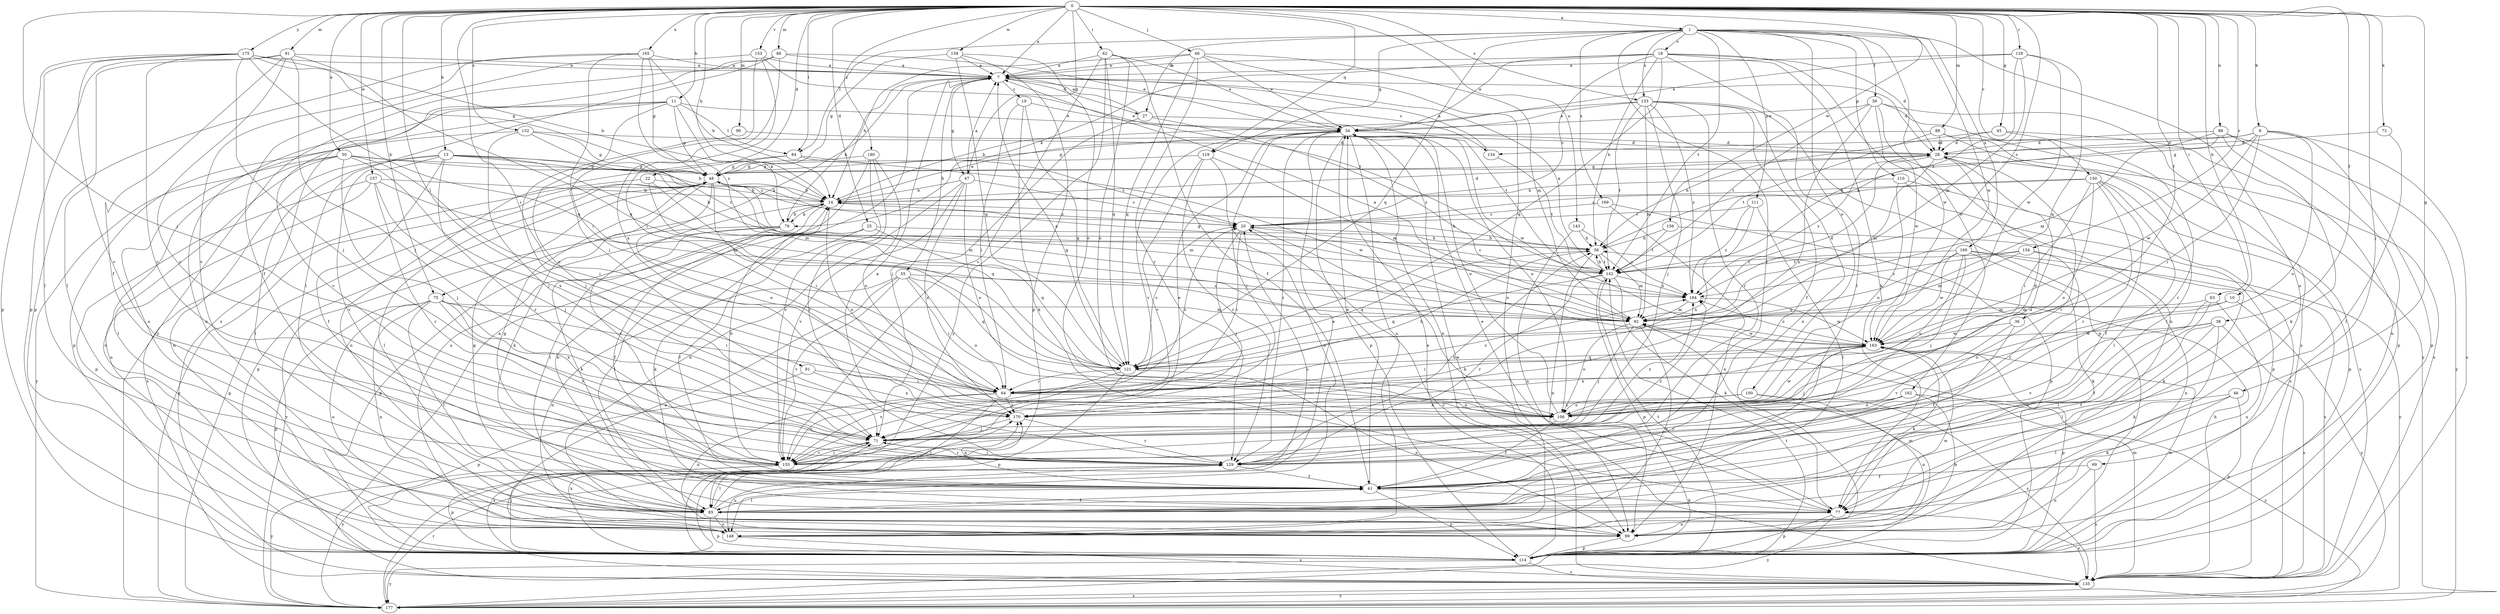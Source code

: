 strict digraph  {
0;
1;
7;
8;
10;
11;
13;
14;
18;
19;
20;
22;
25;
27;
28;
30;
34;
36;
38;
39;
41;
45;
46;
47;
48;
55;
56;
62;
63;
64;
66;
69;
71;
72;
75;
76;
77;
81;
84;
85;
86;
88;
90;
91;
92;
98;
99;
100;
106;
110;
111;
114;
119;
121;
128;
129;
132;
133;
134;
135;
142;
143;
148;
150;
153;
154;
155;
156;
157;
158;
162;
163;
165;
166;
169;
170;
175;
177;
180;
184;
0 -> 1  [label=a];
0 -> 7  [label=a];
0 -> 8  [label=b];
0 -> 10  [label=b];
0 -> 11  [label=b];
0 -> 13  [label=b];
0 -> 14  [label=b];
0 -> 22  [label=d];
0 -> 25  [label=d];
0 -> 30  [label=e];
0 -> 36  [label=f];
0 -> 38  [label=f];
0 -> 45  [label=g];
0 -> 46  [label=g];
0 -> 47  [label=g];
0 -> 62  [label=i];
0 -> 63  [label=i];
0 -> 64  [label=i];
0 -> 66  [label=j];
0 -> 69  [label=j];
0 -> 71  [label=j];
0 -> 72  [label=k];
0 -> 75  [label=k];
0 -> 81  [label=l];
0 -> 84  [label=l];
0 -> 86  [label=m];
0 -> 88  [label=m];
0 -> 90  [label=m];
0 -> 91  [label=m];
0 -> 98  [label=n];
0 -> 119  [label=q];
0 -> 128  [label=r];
0 -> 132  [label=s];
0 -> 133  [label=s];
0 -> 143  [label=u];
0 -> 150  [label=v];
0 -> 153  [label=v];
0 -> 154  [label=v];
0 -> 156  [label=w];
0 -> 157  [label=w];
0 -> 158  [label=w];
0 -> 165  [label=x];
0 -> 175  [label=y];
0 -> 180  [label=z];
0 -> 184  [label=z];
1 -> 18  [label=c];
1 -> 27  [label=d];
1 -> 39  [label=f];
1 -> 41  [label=f];
1 -> 84  [label=l];
1 -> 100  [label=o];
1 -> 110  [label=p];
1 -> 111  [label=p];
1 -> 119  [label=q];
1 -> 121  [label=q];
1 -> 133  [label=s];
1 -> 142  [label=t];
1 -> 148  [label=u];
1 -> 162  [label=w];
1 -> 163  [label=w];
1 -> 166  [label=x];
1 -> 169  [label=x];
7 -> 19  [label=c];
7 -> 27  [label=d];
7 -> 28  [label=d];
7 -> 47  [label=g];
7 -> 55  [label=h];
7 -> 75  [label=k];
7 -> 76  [label=k];
7 -> 134  [label=s];
8 -> 28  [label=d];
8 -> 48  [label=g];
8 -> 64  [label=i];
8 -> 106  [label=o];
8 -> 114  [label=p];
8 -> 134  [label=s];
8 -> 135  [label=s];
8 -> 163  [label=w];
10 -> 92  [label=m];
10 -> 106  [label=o];
10 -> 177  [label=y];
11 -> 34  [label=e];
11 -> 48  [label=g];
11 -> 76  [label=k];
11 -> 84  [label=l];
11 -> 99  [label=n];
11 -> 106  [label=o];
11 -> 148  [label=u];
11 -> 155  [label=v];
13 -> 20  [label=c];
13 -> 41  [label=f];
13 -> 48  [label=g];
13 -> 56  [label=h];
13 -> 85  [label=l];
13 -> 92  [label=m];
13 -> 99  [label=n];
13 -> 129  [label=r];
13 -> 155  [label=v];
14 -> 20  [label=c];
14 -> 28  [label=d];
14 -> 34  [label=e];
14 -> 76  [label=k];
14 -> 85  [label=l];
14 -> 106  [label=o];
14 -> 155  [label=v];
18 -> 7  [label=a];
18 -> 20  [label=c];
18 -> 28  [label=d];
18 -> 34  [label=e];
18 -> 56  [label=h];
18 -> 76  [label=k];
18 -> 77  [label=k];
18 -> 85  [label=l];
18 -> 121  [label=q];
18 -> 163  [label=w];
19 -> 34  [label=e];
19 -> 64  [label=i];
19 -> 77  [label=k];
19 -> 121  [label=q];
20 -> 56  [label=h];
20 -> 64  [label=i];
20 -> 71  [label=j];
20 -> 77  [label=k];
22 -> 14  [label=b];
22 -> 92  [label=m];
22 -> 121  [label=q];
22 -> 135  [label=s];
25 -> 41  [label=f];
25 -> 56  [label=h];
25 -> 77  [label=k];
25 -> 85  [label=l];
25 -> 121  [label=q];
27 -> 7  [label=a];
27 -> 71  [label=j];
27 -> 142  [label=t];
27 -> 184  [label=z];
28 -> 48  [label=g];
28 -> 92  [label=m];
28 -> 129  [label=r];
28 -> 135  [label=s];
28 -> 184  [label=z];
30 -> 14  [label=b];
30 -> 48  [label=g];
30 -> 64  [label=i];
30 -> 71  [label=j];
30 -> 85  [label=l];
30 -> 99  [label=n];
30 -> 170  [label=x];
30 -> 177  [label=y];
34 -> 28  [label=d];
34 -> 71  [label=j];
34 -> 99  [label=n];
34 -> 106  [label=o];
34 -> 114  [label=p];
34 -> 129  [label=r];
34 -> 148  [label=u];
34 -> 155  [label=v];
34 -> 163  [label=w];
36 -> 41  [label=f];
36 -> 155  [label=v];
36 -> 163  [label=w];
38 -> 41  [label=f];
38 -> 77  [label=k];
38 -> 85  [label=l];
38 -> 135  [label=s];
38 -> 155  [label=v];
38 -> 163  [label=w];
39 -> 34  [label=e];
39 -> 99  [label=n];
39 -> 135  [label=s];
39 -> 142  [label=t];
39 -> 163  [label=w];
39 -> 170  [label=x];
39 -> 177  [label=y];
41 -> 34  [label=e];
41 -> 48  [label=g];
41 -> 77  [label=k];
41 -> 85  [label=l];
41 -> 114  [label=p];
41 -> 170  [label=x];
45 -> 28  [label=d];
45 -> 56  [label=h];
45 -> 114  [label=p];
45 -> 129  [label=r];
46 -> 77  [label=k];
46 -> 85  [label=l];
46 -> 106  [label=o];
46 -> 114  [label=p];
47 -> 7  [label=a];
47 -> 14  [label=b];
47 -> 20  [label=c];
47 -> 99  [label=n];
47 -> 106  [label=o];
47 -> 155  [label=v];
47 -> 170  [label=x];
48 -> 14  [label=b];
48 -> 64  [label=i];
48 -> 77  [label=k];
48 -> 85  [label=l];
48 -> 92  [label=m];
48 -> 106  [label=o];
48 -> 114  [label=p];
48 -> 177  [label=y];
55 -> 64  [label=i];
55 -> 99  [label=n];
55 -> 106  [label=o];
55 -> 121  [label=q];
55 -> 148  [label=u];
55 -> 155  [label=v];
55 -> 184  [label=z];
56 -> 14  [label=b];
56 -> 92  [label=m];
56 -> 99  [label=n];
56 -> 121  [label=q];
56 -> 142  [label=t];
62 -> 7  [label=a];
62 -> 34  [label=e];
62 -> 41  [label=f];
62 -> 106  [label=o];
62 -> 121  [label=q];
62 -> 155  [label=v];
62 -> 177  [label=y];
63 -> 41  [label=f];
63 -> 85  [label=l];
63 -> 92  [label=m];
63 -> 148  [label=u];
64 -> 20  [label=c];
64 -> 56  [label=h];
64 -> 85  [label=l];
64 -> 99  [label=n];
64 -> 106  [label=o];
64 -> 155  [label=v];
64 -> 170  [label=x];
64 -> 184  [label=z];
66 -> 7  [label=a];
66 -> 14  [label=b];
66 -> 34  [label=e];
66 -> 92  [label=m];
66 -> 121  [label=q];
66 -> 129  [label=r];
66 -> 148  [label=u];
69 -> 41  [label=f];
69 -> 99  [label=n];
69 -> 135  [label=s];
71 -> 129  [label=r];
71 -> 155  [label=v];
71 -> 177  [label=y];
71 -> 184  [label=z];
72 -> 28  [label=d];
72 -> 85  [label=l];
75 -> 64  [label=i];
75 -> 85  [label=l];
75 -> 92  [label=m];
75 -> 99  [label=n];
75 -> 114  [label=p];
75 -> 148  [label=u];
75 -> 155  [label=v];
75 -> 170  [label=x];
76 -> 14  [label=b];
76 -> 41  [label=f];
76 -> 77  [label=k];
76 -> 114  [label=p];
76 -> 177  [label=y];
77 -> 34  [label=e];
77 -> 99  [label=n];
77 -> 114  [label=p];
77 -> 135  [label=s];
77 -> 177  [label=y];
81 -> 64  [label=i];
81 -> 114  [label=p];
81 -> 170  [label=x];
84 -> 20  [label=c];
84 -> 48  [label=g];
84 -> 99  [label=n];
84 -> 163  [label=w];
85 -> 14  [label=b];
85 -> 20  [label=c];
85 -> 34  [label=e];
85 -> 41  [label=f];
85 -> 48  [label=g];
85 -> 114  [label=p];
85 -> 148  [label=u];
86 -> 7  [label=a];
86 -> 34  [label=e];
86 -> 85  [label=l];
86 -> 135  [label=s];
86 -> 170  [label=x];
86 -> 177  [label=y];
88 -> 28  [label=d];
88 -> 48  [label=g];
88 -> 85  [label=l];
88 -> 135  [label=s];
88 -> 142  [label=t];
90 -> 28  [label=d];
90 -> 71  [label=j];
91 -> 7  [label=a];
91 -> 41  [label=f];
91 -> 71  [label=j];
91 -> 85  [label=l];
91 -> 114  [label=p];
91 -> 121  [label=q];
91 -> 129  [label=r];
92 -> 7  [label=a];
92 -> 28  [label=d];
92 -> 48  [label=g];
92 -> 71  [label=j];
92 -> 106  [label=o];
92 -> 148  [label=u];
92 -> 163  [label=w];
98 -> 28  [label=d];
98 -> 56  [label=h];
98 -> 77  [label=k];
98 -> 92  [label=m];
98 -> 99  [label=n];
98 -> 177  [label=y];
99 -> 114  [label=p];
100 -> 99  [label=n];
100 -> 106  [label=o];
100 -> 135  [label=s];
100 -> 170  [label=x];
106 -> 28  [label=d];
106 -> 34  [label=e];
106 -> 41  [label=f];
106 -> 163  [label=w];
110 -> 14  [label=b];
110 -> 106  [label=o];
110 -> 114  [label=p];
110 -> 135  [label=s];
111 -> 20  [label=c];
111 -> 85  [label=l];
111 -> 170  [label=x];
111 -> 184  [label=z];
114 -> 34  [label=e];
114 -> 71  [label=j];
114 -> 92  [label=m];
114 -> 135  [label=s];
114 -> 142  [label=t];
114 -> 163  [label=w];
114 -> 170  [label=x];
114 -> 177  [label=y];
119 -> 48  [label=g];
119 -> 92  [label=m];
119 -> 129  [label=r];
119 -> 148  [label=u];
119 -> 155  [label=v];
121 -> 7  [label=a];
121 -> 20  [label=c];
121 -> 64  [label=i];
121 -> 99  [label=n];
121 -> 114  [label=p];
121 -> 155  [label=v];
128 -> 7  [label=a];
128 -> 34  [label=e];
128 -> 92  [label=m];
128 -> 121  [label=q];
128 -> 142  [label=t];
128 -> 163  [label=w];
129 -> 7  [label=a];
129 -> 41  [label=f];
129 -> 56  [label=h];
129 -> 71  [label=j];
129 -> 85  [label=l];
129 -> 148  [label=u];
132 -> 28  [label=d];
132 -> 48  [label=g];
132 -> 71  [label=j];
132 -> 114  [label=p];
132 -> 142  [label=t];
133 -> 14  [label=b];
133 -> 34  [label=e];
133 -> 41  [label=f];
133 -> 71  [label=j];
133 -> 92  [label=m];
133 -> 99  [label=n];
133 -> 114  [label=p];
133 -> 129  [label=r];
133 -> 142  [label=t];
133 -> 184  [label=z];
134 -> 7  [label=a];
134 -> 142  [label=t];
135 -> 7  [label=a];
135 -> 20  [label=c];
135 -> 34  [label=e];
135 -> 56  [label=h];
135 -> 92  [label=m];
135 -> 170  [label=x];
135 -> 177  [label=y];
142 -> 7  [label=a];
142 -> 20  [label=c];
142 -> 48  [label=g];
142 -> 56  [label=h];
142 -> 77  [label=k];
142 -> 114  [label=p];
142 -> 121  [label=q];
142 -> 129  [label=r];
142 -> 184  [label=z];
143 -> 56  [label=h];
143 -> 99  [label=n];
143 -> 184  [label=z];
148 -> 135  [label=s];
148 -> 163  [label=w];
150 -> 14  [label=b];
150 -> 20  [label=c];
150 -> 41  [label=f];
150 -> 64  [label=i];
150 -> 85  [label=l];
150 -> 106  [label=o];
150 -> 114  [label=p];
150 -> 129  [label=r];
153 -> 7  [label=a];
153 -> 41  [label=f];
153 -> 64  [label=i];
153 -> 71  [label=j];
153 -> 142  [label=t];
154 -> 77  [label=k];
154 -> 92  [label=m];
154 -> 129  [label=r];
154 -> 142  [label=t];
154 -> 184  [label=z];
155 -> 14  [label=b];
155 -> 28  [label=d];
155 -> 34  [label=e];
155 -> 71  [label=j];
155 -> 114  [label=p];
155 -> 177  [label=y];
155 -> 184  [label=z];
156 -> 56  [label=h];
156 -> 142  [label=t];
156 -> 177  [label=y];
157 -> 14  [label=b];
157 -> 71  [label=j];
157 -> 92  [label=m];
157 -> 114  [label=p];
157 -> 129  [label=r];
157 -> 148  [label=u];
158 -> 7  [label=a];
158 -> 48  [label=g];
158 -> 106  [label=o];
158 -> 114  [label=p];
158 -> 121  [label=q];
162 -> 99  [label=n];
162 -> 106  [label=o];
162 -> 129  [label=r];
162 -> 170  [label=x];
162 -> 177  [label=y];
163 -> 64  [label=i];
163 -> 71  [label=j];
163 -> 77  [label=k];
163 -> 114  [label=p];
163 -> 121  [label=q];
163 -> 170  [label=x];
163 -> 184  [label=z];
165 -> 7  [label=a];
165 -> 14  [label=b];
165 -> 48  [label=g];
165 -> 64  [label=i];
165 -> 114  [label=p];
165 -> 155  [label=v];
165 -> 184  [label=z];
166 -> 71  [label=j];
166 -> 77  [label=k];
166 -> 99  [label=n];
166 -> 106  [label=o];
166 -> 121  [label=q];
166 -> 135  [label=s];
166 -> 142  [label=t];
166 -> 163  [label=w];
169 -> 20  [label=c];
169 -> 99  [label=n];
169 -> 114  [label=p];
170 -> 71  [label=j];
170 -> 129  [label=r];
175 -> 7  [label=a];
175 -> 14  [label=b];
175 -> 48  [label=g];
175 -> 71  [label=j];
175 -> 85  [label=l];
175 -> 114  [label=p];
175 -> 121  [label=q];
175 -> 129  [label=r];
175 -> 155  [label=v];
177 -> 48  [label=g];
177 -> 129  [label=r];
177 -> 135  [label=s];
177 -> 142  [label=t];
180 -> 48  [label=g];
180 -> 106  [label=o];
180 -> 129  [label=r];
180 -> 148  [label=u];
180 -> 155  [label=v];
184 -> 92  [label=m];
184 -> 163  [label=w];
}
